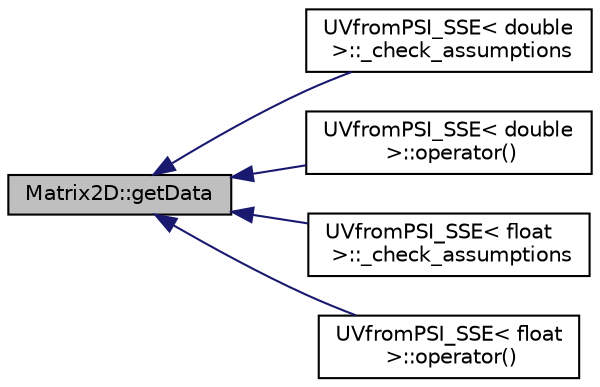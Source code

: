 digraph "Matrix2D::getData"
{
  edge [fontname="Helvetica",fontsize="10",labelfontname="Helvetica",labelfontsize="10"];
  node [fontname="Helvetica",fontsize="10",shape=record];
  rankdir="LR";
  Node1 [label="Matrix2D::getData",height=0.2,width=0.4,color="black", fillcolor="grey75", style="filled", fontcolor="black"];
  Node1 -> Node2 [dir="back",color="midnightblue",fontsize="10",style="solid"];
  Node2 [label="UVfromPSI_SSE\< double\l \>::_check_assumptions",height=0.2,width=0.4,color="black", fillcolor="white", style="filled",URL="$struct_u_vfrom_p_s_i___s_s_e_3_01double_01_4.html#a819a9b7f93d5acd5dfb2dceb4c4b64a9"];
  Node1 -> Node3 [dir="back",color="midnightblue",fontsize="10",style="solid"];
  Node3 [label="UVfromPSI_SSE\< double\l \>::operator()",height=0.2,width=0.4,color="black", fillcolor="white", style="filled",URL="$struct_u_vfrom_p_s_i___s_s_e_3_01double_01_4.html#a2854bee9f48d0ecafb436f53e8dd17ae"];
  Node1 -> Node4 [dir="back",color="midnightblue",fontsize="10",style="solid"];
  Node4 [label="UVfromPSI_SSE\< float\l \>::_check_assumptions",height=0.2,width=0.4,color="black", fillcolor="white", style="filled",URL="$struct_u_vfrom_p_s_i___s_s_e_3_01float_01_4.html#a881d64138872b749a022d15096b16f35"];
  Node1 -> Node5 [dir="back",color="midnightblue",fontsize="10",style="solid"];
  Node5 [label="UVfromPSI_SSE\< float\l \>::operator()",height=0.2,width=0.4,color="black", fillcolor="white", style="filled",URL="$struct_u_vfrom_p_s_i___s_s_e_3_01float_01_4.html#aff805046b744c5b622b8a241e1dac4a3"];
}
